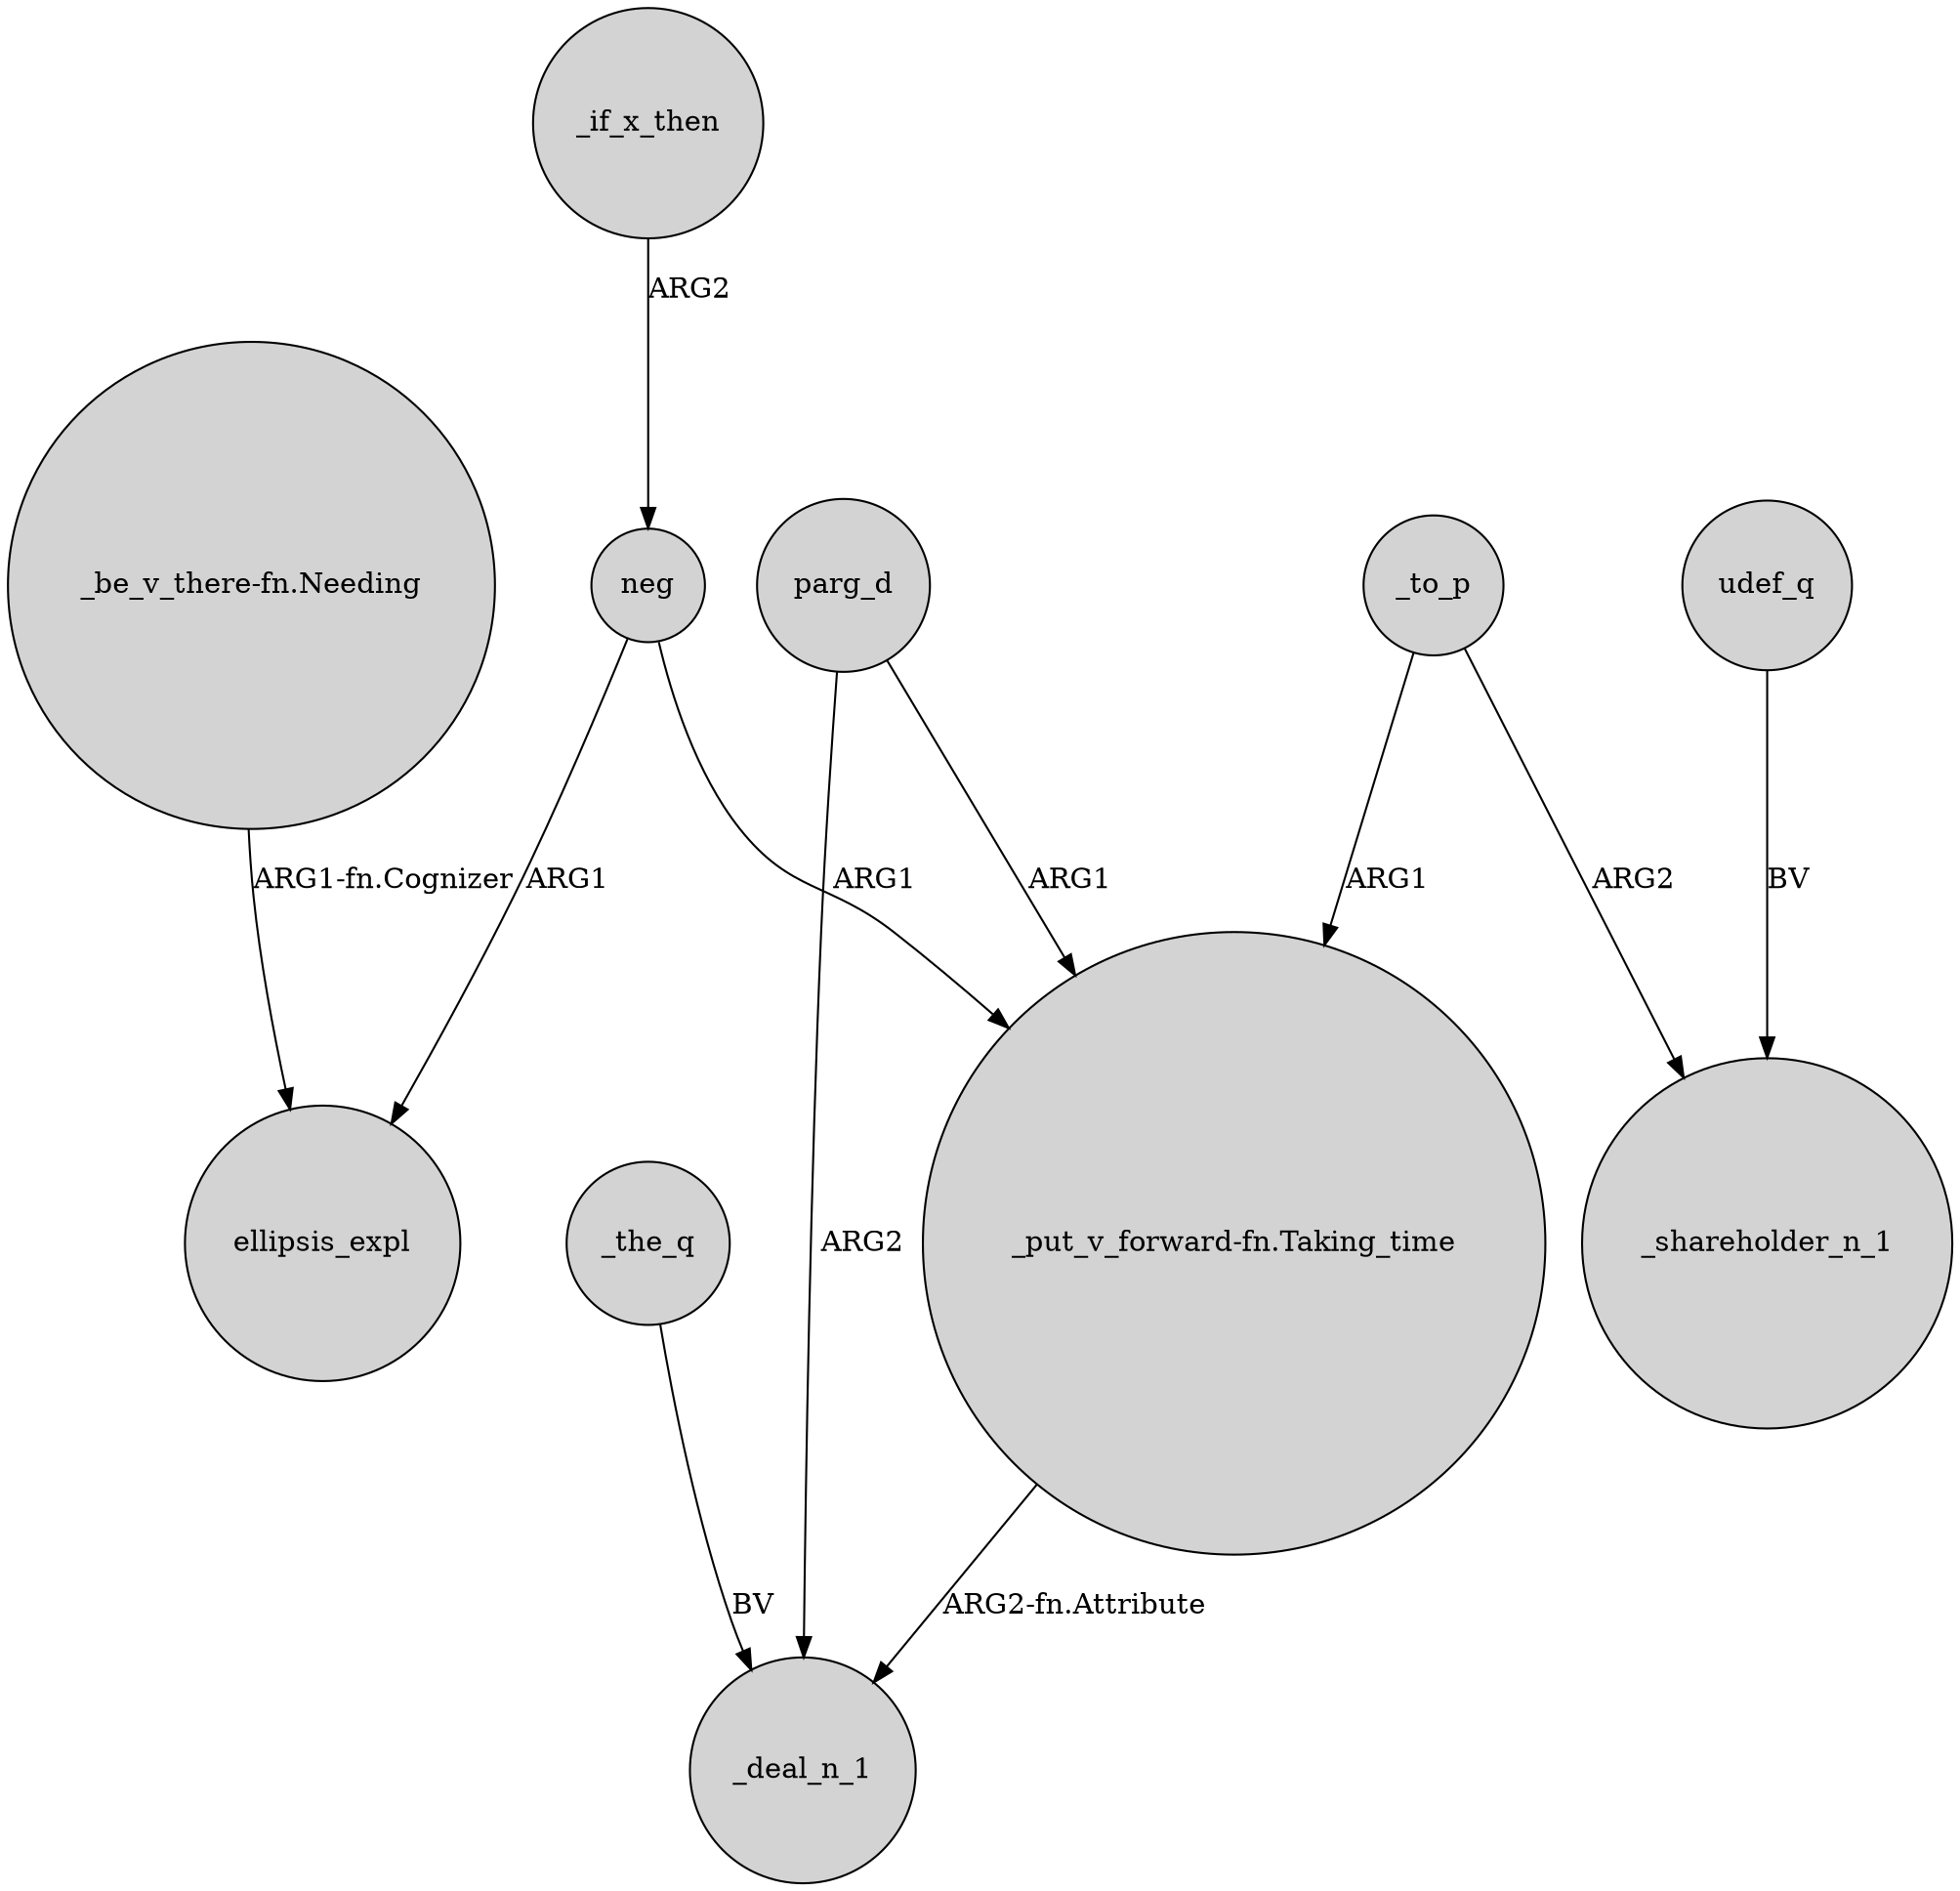digraph {
	node [shape=circle style=filled]
	_if_x_then -> neg [label=ARG2]
	"_be_v_there-fn.Needing" -> ellipsis_expl [label="ARG1-fn.Cognizer"]
	_the_q -> _deal_n_1 [label=BV]
	"_put_v_forward-fn.Taking_time" -> _deal_n_1 [label="ARG2-fn.Attribute"]
	neg -> ellipsis_expl [label=ARG1]
	parg_d -> "_put_v_forward-fn.Taking_time" [label=ARG1]
	_to_p -> _shareholder_n_1 [label=ARG2]
	udef_q -> _shareholder_n_1 [label=BV]
	neg -> "_put_v_forward-fn.Taking_time" [label=ARG1]
	_to_p -> "_put_v_forward-fn.Taking_time" [label=ARG1]
	parg_d -> _deal_n_1 [label=ARG2]
}
